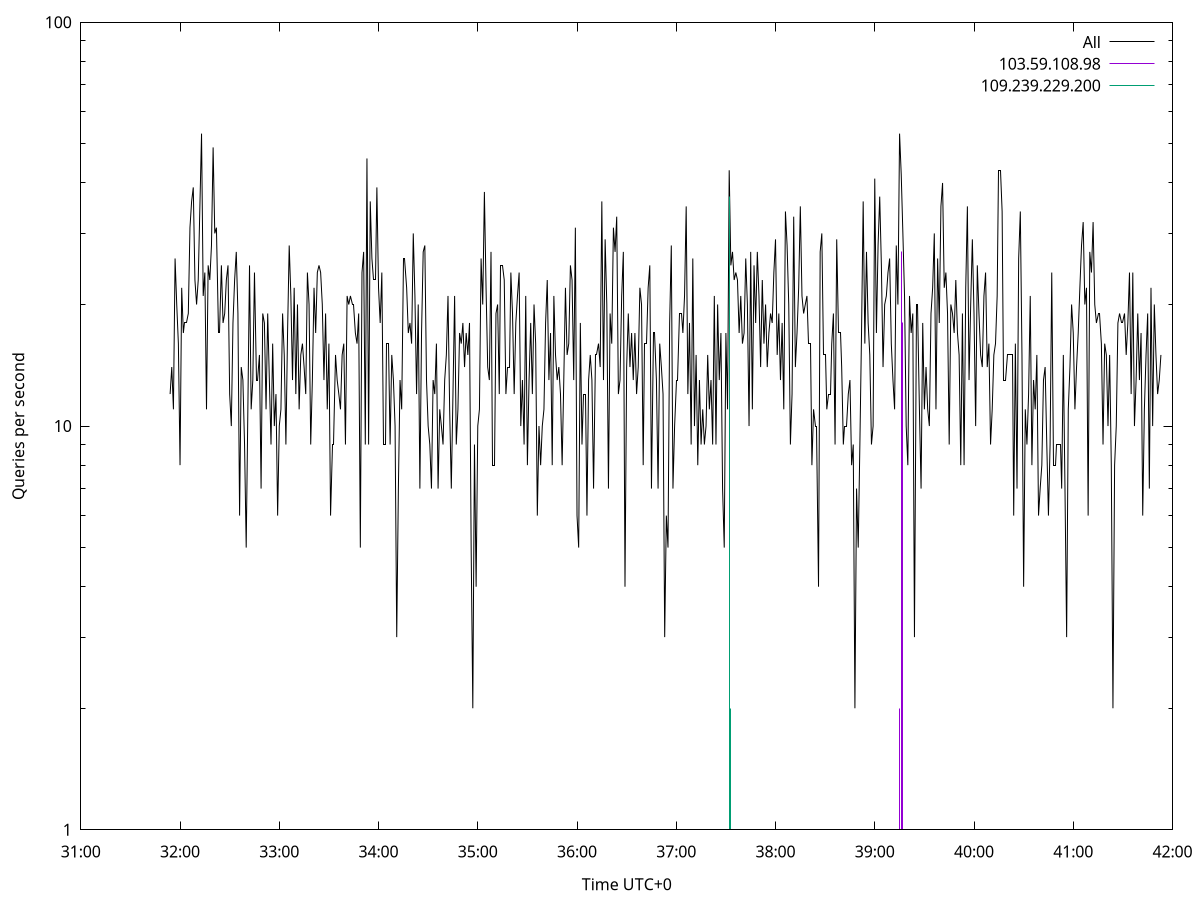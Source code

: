 set terminal pngcairo size 1024,768
set output 'Sun Jan  7 12:31:54 2024.png'
set ylabel 'Queries per second'
set xlabel 'Time UTC+0'
set xdata time
set timefmt "%s"
set log y
plot \
'-' using 1:2 linecolor 0 linetype 2 with lines title 'All', \
'-' using 1:2 linecolor 1 linetype 3 with impulses title "103.59.108.98", \
'-' using 1:2 linecolor 2 linetype 3 with impulses title "109.239.229.200"
1704605514 12
1704605515 14
1704605516 11
1704605517 26
1704605518 20
1704605519 16
1704605520 8
1704605521 22
1704605522 17
1704605523 18
1704605524 18
1704605525 19
1704605526 31
1704605527 36
1704605528 39
1704605529 23
1704605530 20
1704605531 23
1704605532 35
1704605533 53
1704605534 21
1704605535 24
1704605536 11
1704605537 25
1704605538 23
1704605539 28
1704605540 49
1704605541 30
1704605542 31
1704605543 17
1704605544 17
1704605545 25
1704605546 18
1704605547 19
1704605548 23
1704605549 25
1704605550 12
1704605551 10
1704605552 18
1704605553 23
1704605554 27
1704605555 19
1704605556 6
1704605557 14
1704605558 13
1704605559 9
1704605560 5
1704605561 11
1704605562 25
1704605563 11
1704605564 13
1704605565 24
1704605566 13
1704605567 13
1704605568 15
1704605569 7
1704605570 19
1704605571 18
1704605572 11
1704605573 19
1704605574 13
1704605575 9
1704605576 16
1704605577 10
1704605578 12
1704605579 6
1704605580 10
1704605581 11
1704605582 19
1704605583 15
1704605584 9
1704605585 17
1704605586 28
1704605587 21
1704605588 13
1704605589 22
1704605590 12
1704605591 20
1704605592 11
1704605593 15
1704605594 16
1704605595 14
1704605596 12
1704605597 24
1704605598 20
1704605599 9
1704605600 13
1704605601 22
1704605602 17
1704605603 24
1704605604 25
1704605605 24
1704605606 20
1704605607 13
1704605608 19
1704605609 11
1704605610 16
1704605611 6
1704605612 9
1704605613 9
1704605614 15
1704605615 13
1704605616 12
1704605617 11
1704605618 15
1704605619 16
1704605620 9
1704605621 21
1704605622 20
1704605623 21
1704605624 20
1704605625 20
1704605626 17
1704605627 16
1704605628 19
1704605629 5
1704605630 24
1704605631 27
1704605632 9
1704605633 46
1704605634 9
1704605635 36
1704605636 26
1704605637 23
1704605638 23
1704605639 39
1704605640 22
1704605641 18
1704605642 24
1704605643 9
1704605644 9
1704605645 16
1704605646 16
1704605647 9
1704605648 15
1704605649 13
1704605650 10
1704605651 3
1704605652 7
1704605653 13
1704605654 11
1704605655 26
1704605656 26
1704605657 22
1704605658 17
1704605659 18
1704605660 16
1704605661 30
1704605662 21
1704605663 12
1704605664 20
1704605665 7
1704605666 17
1704605667 27
1704605668 28
1704605669 13
1704605670 10
1704605671 9
1704605672 7
1704605673 13
1704605674 12
1704605675 16
1704605676 7
1704605677 11
1704605678 10
1704605679 9
1704605680 13
1704605681 15
1704605682 21
1704605683 11
1704605684 7
1704605685 12
1704605686 21
1704605687 9
1704605688 11
1704605689 17
1704605690 16
1704605691 18
1704605692 14
1704605693 17
1704605694 15
1704605695 18
1704605696 5
1704605697 2
1704605698 9
1704605699 4
1704605700 10
1704605701 11
1704605702 26
1704605703 20
1704605704 38
1704605705 22
1704605706 14
1704605707 13
1704605708 27
1704605709 8
1704605710 8
1704605711 19
1704605712 20
1704605713 12
1704605714 25
1704605715 25
1704605716 23
1704605717 12
1704605718 14
1704605719 14
1704605720 24
1704605721 19
1704605722 12
1704605723 18
1704605724 21
1704605725 24
1704605726 10
1704605727 13
1704605728 9
1704605729 21
1704605730 8
1704605731 13
1704605732 18
1704605733 12
1704605734 20
1704605735 16
1704605736 6
1704605737 10
1704605738 8
1704605739 10
1704605740 11
1704605741 18
1704605742 23
1704605743 13
1704605744 17
1704605745 8
1704605746 21
1704605747 15
1704605748 13
1704605749 14
1704605750 12
1704605751 8
1704605752 13
1704605753 22
1704605754 15
1704605755 16
1704605756 25
1704605757 23
1704605758 13
1704605759 31
1704605760 6
1704605761 5
1704605762 18
1704605763 9
1704605764 12
1704605765 12
1704605766 6
1704605767 13
1704605768 15
1704605769 13
1704605770 7
1704605771 15
1704605772 15
1704605773 16
1704605774 14
1704605775 36
1704605776 13
1704605777 29
1704605778 20
1704605779 7
1704605780 19
1704605781 16
1704605782 31
1704605783 27
1704605784 33
1704605785 12
1704605786 13
1704605787 21
1704605788 27
1704605789 4
1704605790 14
1704605791 19
1704605792 14
1704605793 17
1704605794 13
1704605795 17
1704605796 12
1704605797 14
1704605798 22
1704605799 20
1704605800 8
1704605801 16
1704605802 16
1704605803 22
1704605804 25
1704605805 7
1704605806 17
1704605807 17
1704605808 13
1704605809 7
1704605810 16
1704605811 14
1704605812 12
1704605813 3
1704605814 6
1704605815 5
1704605816 18
1704605817 28
1704605818 7
1704605819 10
1704605820 13
1704605821 13
1704605822 19
1704605823 19
1704605824 17
1704605825 21
1704605826 35
1704605827 12
1704605828 18
1704605829 9
1704605830 26
1704605831 10
1704605832 15
1704605833 8
1704605834 13
1704605835 9
1704605836 11
1704605837 9
1704605838 10
1704605839 15
1704605840 11
1704605841 13
1704605842 9
1704605843 21
1704605844 9
1704605845 20
1704605846 13
1704605847 17
1704605848 7
1704605849 5
1704605850 17
1704605851 11
1704605852 43
1704605853 25
1704605854 27
1704605855 23
1704605856 24
1704605857 23
1704605858 17
1704605859 21
1704605860 16
1704605861 17
1704605862 26
1704605863 20
1704605864 10
1704605865 27
1704605866 11
1704605867 25
1704605868 18
1704605869 27
1704605870 21
1704605871 14
1704605872 23
1704605873 16
1704605874 20
1704605875 14
1704605876 17
1704605877 19
1704605878 18
1704605879 24
1704605880 29
1704605881 15
1704605882 19
1704605883 13
1704605884 18
1704605885 11
1704605886 34
1704605887 28
1704605888 20
1704605889 9
1704605890 12
1704605891 33
1704605892 14
1704605893 17
1704605894 22
1704605895 35
1704605896 21
1704605897 19
1704605898 20
1704605899 21
1704605900 16
1704605901 16
1704605902 8
1704605903 11
1704605904 10
1704605905 10
1704605906 4
1704605907 27
1704605908 30
1704605909 15
1704605910 15
1704605911 11
1704605912 12
1704605913 12
1704605914 16
1704605915 19
1704605916 9
1704605917 29
1704605918 17
1704605919 17
1704605920 14
1704605921 9
1704605922 10
1704605923 10
1704605924 12
1704605925 13
1704605926 8
1704605927 9
1704605928 2
1704605929 7
1704605930 5
1704605931 9
1704605932 17
1704605933 36
1704605934 16
1704605935 27
1704605936 18
1704605937 15
1704605938 9
1704605939 10
1704605940 41
1704605941 17
1704605942 28
1704605943 37
1704605944 25
1704605945 14
1704605946 20
1704605947 21
1704605948 24
1704605949 26
1704605950 16
1704605951 13
1704605952 11
1704605953 28
1704605954 20
1704605955 53
1704605956 42
1704605957 30
1704605958 21
1704605959 10
1704605960 8
1704605961 21
1704605962 17
1704605963 19
1704605964 3
1704605965 20
1704605966 20
1704605967 11
1704605968 7
1704605969 18
1704605970 11
1704605971 14
1704605972 11
1704605973 10
1704605974 19
1704605975 22
1704605976 30
1704605977 11
1704605978 26
1704605979 18
1704605980 35
1704605981 40
1704605982 22
1704605983 24
1704605984 19
1704605985 9
1704605986 20
1704605987 19
1704605988 17
1704605989 23
1704605990 17
1704605991 15
1704605992 8
1704605993 19
1704605994 8
1704605995 22
1704605996 35
1704605997 13
1704605998 20
1704605999 29
1704606000 19
1704606001 10
1704606002 25
1704606003 19
1704606004 15
1704606005 14
1704606006 21
1704606007 24
1704606008 14
1704606009 16
1704606010 9
1704606011 11
1704606012 15
1704606013 16
1704606014 21
1704606015 43
1704606016 43
1704606017 34
1704606018 13
1704606019 13
1704606020 15
1704606021 15
1704606022 15
1704606023 15
1704606024 6
1704606025 16
1704606026 7
1704606027 26
1704606028 34
1704606029 15
1704606030 4
1704606031 11
1704606032 9
1704606033 12
1704606034 21
1704606035 8
1704606036 13
1704606037 11
1704606038 15
1704606039 6
1704606040 7
1704606041 8
1704606042 13
1704606043 14
1704606044 9
1704606045 6
1704606046 9
1704606047 24
1704606048 8
1704606049 8
1704606050 9
1704606051 9
1704606052 9
1704606053 7
1704606054 15
1704606055 7
1704606056 3
1704606057 11
1704606058 14
1704606059 20
1704606060 17
1704606061 11
1704606062 14
1704606063 17
1704606064 22
1704606065 28
1704606066 32
1704606067 20
1704606068 22
1704606069 6
1704606070 27
1704606071 24
1704606072 32
1704606073 20
1704606074 18
1704606075 19
1704606076 19
1704606077 16
1704606078 9
1704606079 16
1704606080 15
1704606081 10
1704606082 15
1704606083 8
1704606084 2
1704606085 8
1704606086 10
1704606087 18
1704606088 19
1704606089 18
1704606090 18
1704606091 19
1704606092 15
1704606093 18
1704606094 24
1704606095 12
1704606096 24
1704606097 10
1704606098 13
1704606099 19
1704606100 13
1704606101 17
1704606102 6
1704606103 11
1704606104 15
1704606105 19
1704606106 7
1704606107 22
1704606108 10
1704606109 20
1704606110 15
1704606111 12
1704606112 13
1704606113 15

e
1704605955 2
1704605956 27
1704605957 18

e
1704605852 37
1704605853 2

e
